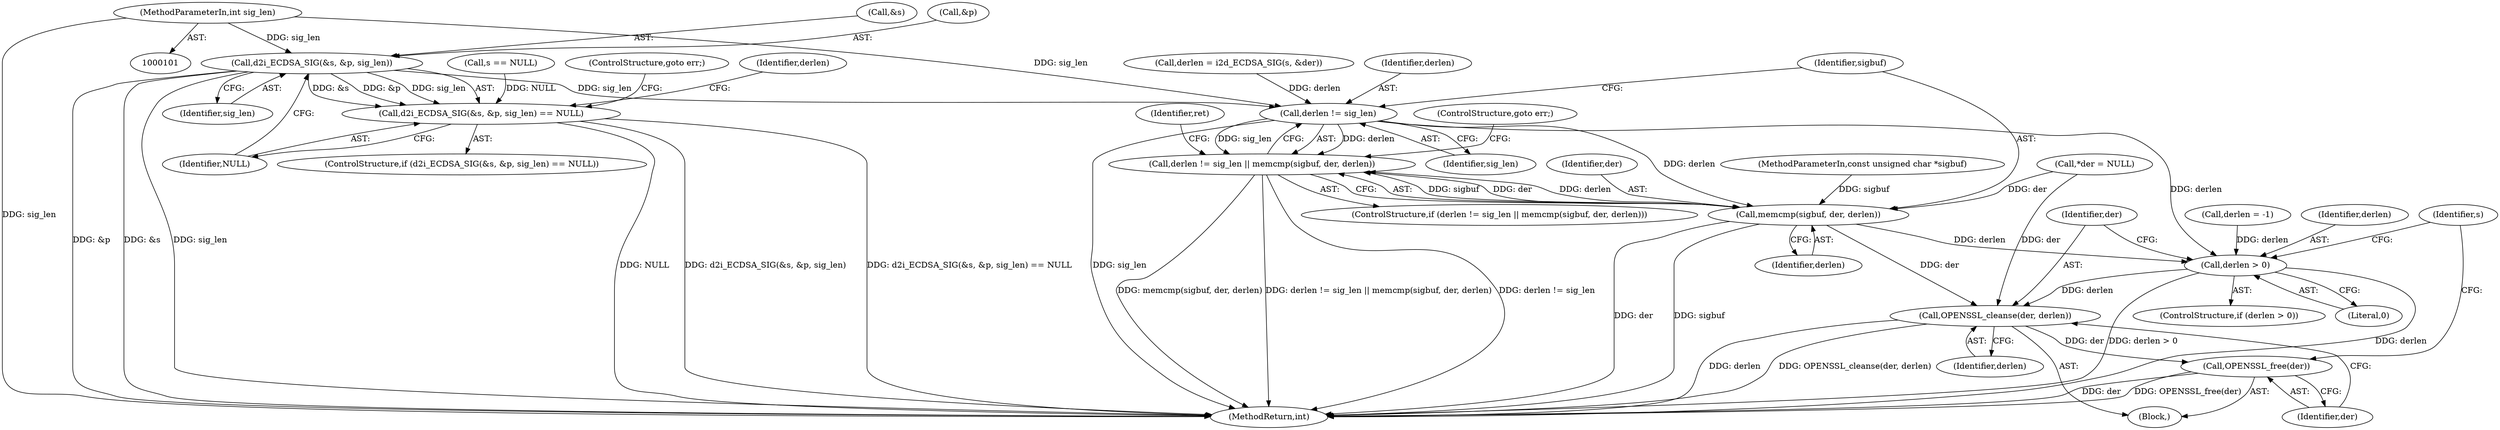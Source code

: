 digraph "0_openssl_684400ce192dac51df3d3e92b61830a6ef90be3e_1@pointer" {
"1000139" [label="(Call,d2i_ECDSA_SIG(&s, &p, sig_len))"];
"1000106" [label="(MethodParameterIn,int sig_len)"];
"1000138" [label="(Call,d2i_ECDSA_SIG(&s, &p, sig_len) == NULL)"];
"1000155" [label="(Call,derlen != sig_len)"];
"1000154" [label="(Call,derlen != sig_len || memcmp(sigbuf, der, derlen))"];
"1000158" [label="(Call,memcmp(sigbuf, der, derlen))"];
"1000172" [label="(Call,derlen > 0)"];
"1000176" [label="(Call,OPENSSL_cleanse(der, derlen))"];
"1000179" [label="(Call,OPENSSL_free(der))"];
"1000142" [label="(Call,&p)"];
"1000175" [label="(Block,)"];
"1000139" [label="(Call,d2i_ECDSA_SIG(&s, &p, sig_len))"];
"1000158" [label="(Call,memcmp(sigbuf, der, derlen))"];
"1000161" [label="(Identifier,derlen)"];
"1000119" [label="(Call,derlen = -1)"];
"1000160" [label="(Identifier,der)"];
"1000106" [label="(MethodParameterIn,int sig_len)"];
"1000159" [label="(Identifier,sigbuf)"];
"1000172" [label="(Call,derlen > 0)"];
"1000162" [label="(ControlStructure,goto err;)"];
"1000105" [label="(MethodParameterIn,const unsigned char *sigbuf)"];
"1000132" [label="(Call,s == NULL)"];
"1000156" [label="(Identifier,derlen)"];
"1000157" [label="(Identifier,sig_len)"];
"1000180" [label="(Identifier,der)"];
"1000171" [label="(ControlStructure,if (derlen > 0))"];
"1000115" [label="(Call,*der = NULL)"];
"1000140" [label="(Call,&s)"];
"1000155" [label="(Call,derlen != sig_len)"];
"1000144" [label="(Identifier,sig_len)"];
"1000173" [label="(Identifier,derlen)"];
"1000153" [label="(ControlStructure,if (derlen != sig_len || memcmp(sigbuf, der, derlen)))"];
"1000147" [label="(Call,derlen = i2d_ECDSA_SIG(s, &der))"];
"1000185" [label="(MethodReturn,int)"];
"1000176" [label="(Call,OPENSSL_cleanse(der, derlen))"];
"1000174" [label="(Literal,0)"];
"1000178" [label="(Identifier,derlen)"];
"1000177" [label="(Identifier,der)"];
"1000138" [label="(Call,d2i_ECDSA_SIG(&s, &p, sig_len) == NULL)"];
"1000164" [label="(Identifier,ret)"];
"1000182" [label="(Identifier,s)"];
"1000137" [label="(ControlStructure,if (d2i_ECDSA_SIG(&s, &p, sig_len) == NULL))"];
"1000179" [label="(Call,OPENSSL_free(der))"];
"1000146" [label="(ControlStructure,goto err;)"];
"1000148" [label="(Identifier,derlen)"];
"1000154" [label="(Call,derlen != sig_len || memcmp(sigbuf, der, derlen))"];
"1000145" [label="(Identifier,NULL)"];
"1000139" -> "1000138"  [label="AST: "];
"1000139" -> "1000144"  [label="CFG: "];
"1000140" -> "1000139"  [label="AST: "];
"1000142" -> "1000139"  [label="AST: "];
"1000144" -> "1000139"  [label="AST: "];
"1000145" -> "1000139"  [label="CFG: "];
"1000139" -> "1000185"  [label="DDG: &p"];
"1000139" -> "1000185"  [label="DDG: &s"];
"1000139" -> "1000185"  [label="DDG: sig_len"];
"1000139" -> "1000138"  [label="DDG: &s"];
"1000139" -> "1000138"  [label="DDG: &p"];
"1000139" -> "1000138"  [label="DDG: sig_len"];
"1000106" -> "1000139"  [label="DDG: sig_len"];
"1000139" -> "1000155"  [label="DDG: sig_len"];
"1000106" -> "1000101"  [label="AST: "];
"1000106" -> "1000185"  [label="DDG: sig_len"];
"1000106" -> "1000155"  [label="DDG: sig_len"];
"1000138" -> "1000137"  [label="AST: "];
"1000138" -> "1000145"  [label="CFG: "];
"1000145" -> "1000138"  [label="AST: "];
"1000146" -> "1000138"  [label="CFG: "];
"1000148" -> "1000138"  [label="CFG: "];
"1000138" -> "1000185"  [label="DDG: NULL"];
"1000138" -> "1000185"  [label="DDG: d2i_ECDSA_SIG(&s, &p, sig_len)"];
"1000138" -> "1000185"  [label="DDG: d2i_ECDSA_SIG(&s, &p, sig_len) == NULL"];
"1000132" -> "1000138"  [label="DDG: NULL"];
"1000155" -> "1000154"  [label="AST: "];
"1000155" -> "1000157"  [label="CFG: "];
"1000156" -> "1000155"  [label="AST: "];
"1000157" -> "1000155"  [label="AST: "];
"1000159" -> "1000155"  [label="CFG: "];
"1000154" -> "1000155"  [label="CFG: "];
"1000155" -> "1000185"  [label="DDG: sig_len"];
"1000155" -> "1000154"  [label="DDG: derlen"];
"1000155" -> "1000154"  [label="DDG: sig_len"];
"1000147" -> "1000155"  [label="DDG: derlen"];
"1000155" -> "1000158"  [label="DDG: derlen"];
"1000155" -> "1000172"  [label="DDG: derlen"];
"1000154" -> "1000153"  [label="AST: "];
"1000154" -> "1000158"  [label="CFG: "];
"1000158" -> "1000154"  [label="AST: "];
"1000162" -> "1000154"  [label="CFG: "];
"1000164" -> "1000154"  [label="CFG: "];
"1000154" -> "1000185"  [label="DDG: derlen != sig_len || memcmp(sigbuf, der, derlen)"];
"1000154" -> "1000185"  [label="DDG: derlen != sig_len"];
"1000154" -> "1000185"  [label="DDG: memcmp(sigbuf, der, derlen)"];
"1000158" -> "1000154"  [label="DDG: sigbuf"];
"1000158" -> "1000154"  [label="DDG: der"];
"1000158" -> "1000154"  [label="DDG: derlen"];
"1000158" -> "1000161"  [label="CFG: "];
"1000159" -> "1000158"  [label="AST: "];
"1000160" -> "1000158"  [label="AST: "];
"1000161" -> "1000158"  [label="AST: "];
"1000158" -> "1000185"  [label="DDG: der"];
"1000158" -> "1000185"  [label="DDG: sigbuf"];
"1000105" -> "1000158"  [label="DDG: sigbuf"];
"1000115" -> "1000158"  [label="DDG: der"];
"1000158" -> "1000172"  [label="DDG: derlen"];
"1000158" -> "1000176"  [label="DDG: der"];
"1000172" -> "1000171"  [label="AST: "];
"1000172" -> "1000174"  [label="CFG: "];
"1000173" -> "1000172"  [label="AST: "];
"1000174" -> "1000172"  [label="AST: "];
"1000177" -> "1000172"  [label="CFG: "];
"1000182" -> "1000172"  [label="CFG: "];
"1000172" -> "1000185"  [label="DDG: derlen > 0"];
"1000172" -> "1000185"  [label="DDG: derlen"];
"1000119" -> "1000172"  [label="DDG: derlen"];
"1000172" -> "1000176"  [label="DDG: derlen"];
"1000176" -> "1000175"  [label="AST: "];
"1000176" -> "1000178"  [label="CFG: "];
"1000177" -> "1000176"  [label="AST: "];
"1000178" -> "1000176"  [label="AST: "];
"1000180" -> "1000176"  [label="CFG: "];
"1000176" -> "1000185"  [label="DDG: derlen"];
"1000176" -> "1000185"  [label="DDG: OPENSSL_cleanse(der, derlen)"];
"1000115" -> "1000176"  [label="DDG: der"];
"1000176" -> "1000179"  [label="DDG: der"];
"1000179" -> "1000175"  [label="AST: "];
"1000179" -> "1000180"  [label="CFG: "];
"1000180" -> "1000179"  [label="AST: "];
"1000182" -> "1000179"  [label="CFG: "];
"1000179" -> "1000185"  [label="DDG: OPENSSL_free(der)"];
"1000179" -> "1000185"  [label="DDG: der"];
}

